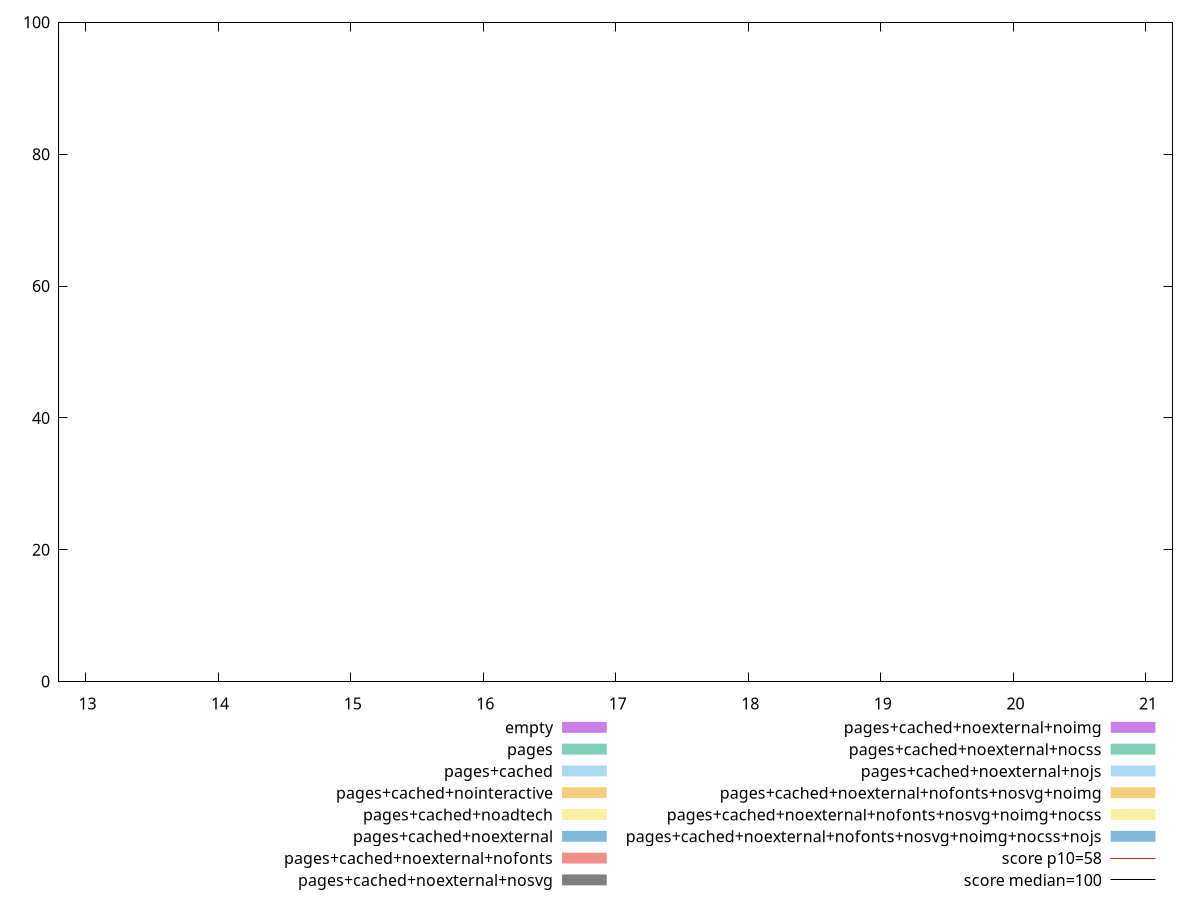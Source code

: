 reset

$empty <<EOF
12.799999999999999 100
EOF

$pages <<EOF
21.2 1
12.799999999999999 98
18.56 1
EOF

$pagesCached <<EOF
12.799999999999999 100
EOF

$pagesCachedNointeractive <<EOF
12.799999999999999 100
EOF

$pagesCachedNoadtech <<EOF
12.799999999999999 100
EOF

$pagesCachedNoexternal <<EOF
12.799999999999999 100
EOF

$pagesCachedNoexternalNofonts <<EOF
12.799999999999999 100
EOF

$pagesCachedNoexternalNosvg <<EOF
12.799999999999999 100
EOF

$pagesCachedNoexternalNoimg <<EOF
12.799999999999999 100
EOF

$pagesCachedNoexternalNocss <<EOF
12.799999999999999 100
EOF

$pagesCachedNoexternalNojs <<EOF
12.799999999999999 100
EOF

$pagesCachedNoexternalNofontsNosvgNoimg <<EOF
12.799999999999999 100
EOF

$pagesCachedNoexternalNofontsNosvgNoimgNocss <<EOF
12.799999999999999 100
EOF

$pagesCachedNoexternalNofontsNosvgNoimgNocssNojs <<EOF
12.799999999999999 100
EOF

set key outside below
set boxwidth 1e-12
set xrange [12.8:21.200000000000003]
set yrange [0:100]
set trange [0:100]
set style fill transparent solid 0.5 noborder

set parametric
set terminal svg size 640, 620 enhanced background rgb 'white'
set output "reprap/estimated-input-latency/comparison/histogram/all_raw.svg"

plot $empty title "empty" with boxes, \
     $pages title "pages" with boxes, \
     $pagesCached title "pages+cached" with boxes, \
     $pagesCachedNointeractive title "pages+cached+nointeractive" with boxes, \
     $pagesCachedNoadtech title "pages+cached+noadtech" with boxes, \
     $pagesCachedNoexternal title "pages+cached+noexternal" with boxes, \
     $pagesCachedNoexternalNofonts title "pages+cached+noexternal+nofonts" with boxes, \
     $pagesCachedNoexternalNosvg title "pages+cached+noexternal+nosvg" with boxes, \
     $pagesCachedNoexternalNoimg title "pages+cached+noexternal+noimg" with boxes, \
     $pagesCachedNoexternalNocss title "pages+cached+noexternal+nocss" with boxes, \
     $pagesCachedNoexternalNojs title "pages+cached+noexternal+nojs" with boxes, \
     $pagesCachedNoexternalNofontsNosvgNoimg title "pages+cached+noexternal+nofonts+nosvg+noimg" with boxes, \
     $pagesCachedNoexternalNofontsNosvgNoimgNocss title "pages+cached+noexternal+nofonts+nosvg+noimg+nocss" with boxes, \
     $pagesCachedNoexternalNofontsNosvgNoimgNocssNojs title "pages+cached+noexternal+nofonts+nosvg+noimg+nocss+nojs" with boxes, \
     58,t title "score p10=58", \
     100,t title "score median=100"

reset
